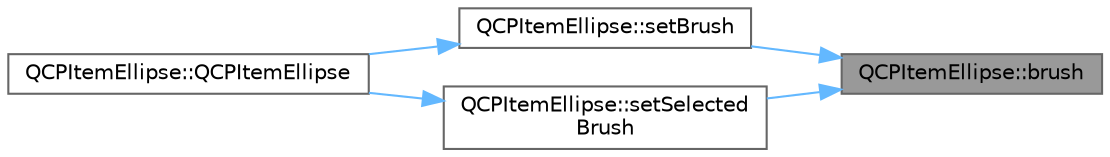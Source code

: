 digraph "QCPItemEllipse::brush"
{
 // LATEX_PDF_SIZE
  bgcolor="transparent";
  edge [fontname=Helvetica,fontsize=10,labelfontname=Helvetica,labelfontsize=10];
  node [fontname=Helvetica,fontsize=10,shape=box,height=0.2,width=0.4];
  rankdir="RL";
  Node1 [label="QCPItemEllipse::brush",height=0.2,width=0.4,color="gray40", fillcolor="grey60", style="filled", fontcolor="black",tooltip=" "];
  Node1 -> Node2 [dir="back",color="steelblue1",style="solid"];
  Node2 [label="QCPItemEllipse::setBrush",height=0.2,width=0.4,color="grey40", fillcolor="white", style="filled",URL="$class_q_c_p_item_ellipse.html#a49fc74e6965834e873d027d026def798",tooltip=" "];
  Node2 -> Node3 [dir="back",color="steelblue1",style="solid"];
  Node3 [label="QCPItemEllipse::QCPItemEllipse",height=0.2,width=0.4,color="grey40", fillcolor="white", style="filled",URL="$class_q_c_p_item_ellipse.html#a759b77ef002515eba0263b5447ecb3fb",tooltip=" "];
  Node1 -> Node4 [dir="back",color="steelblue1",style="solid"];
  Node4 [label="QCPItemEllipse::setSelected\lBrush",height=0.2,width=0.4,color="grey40", fillcolor="white", style="filled",URL="$class_q_c_p_item_ellipse.html#a9693501cfaa43a099655c75bed0dab3f",tooltip=" "];
  Node4 -> Node3 [dir="back",color="steelblue1",style="solid"];
}

